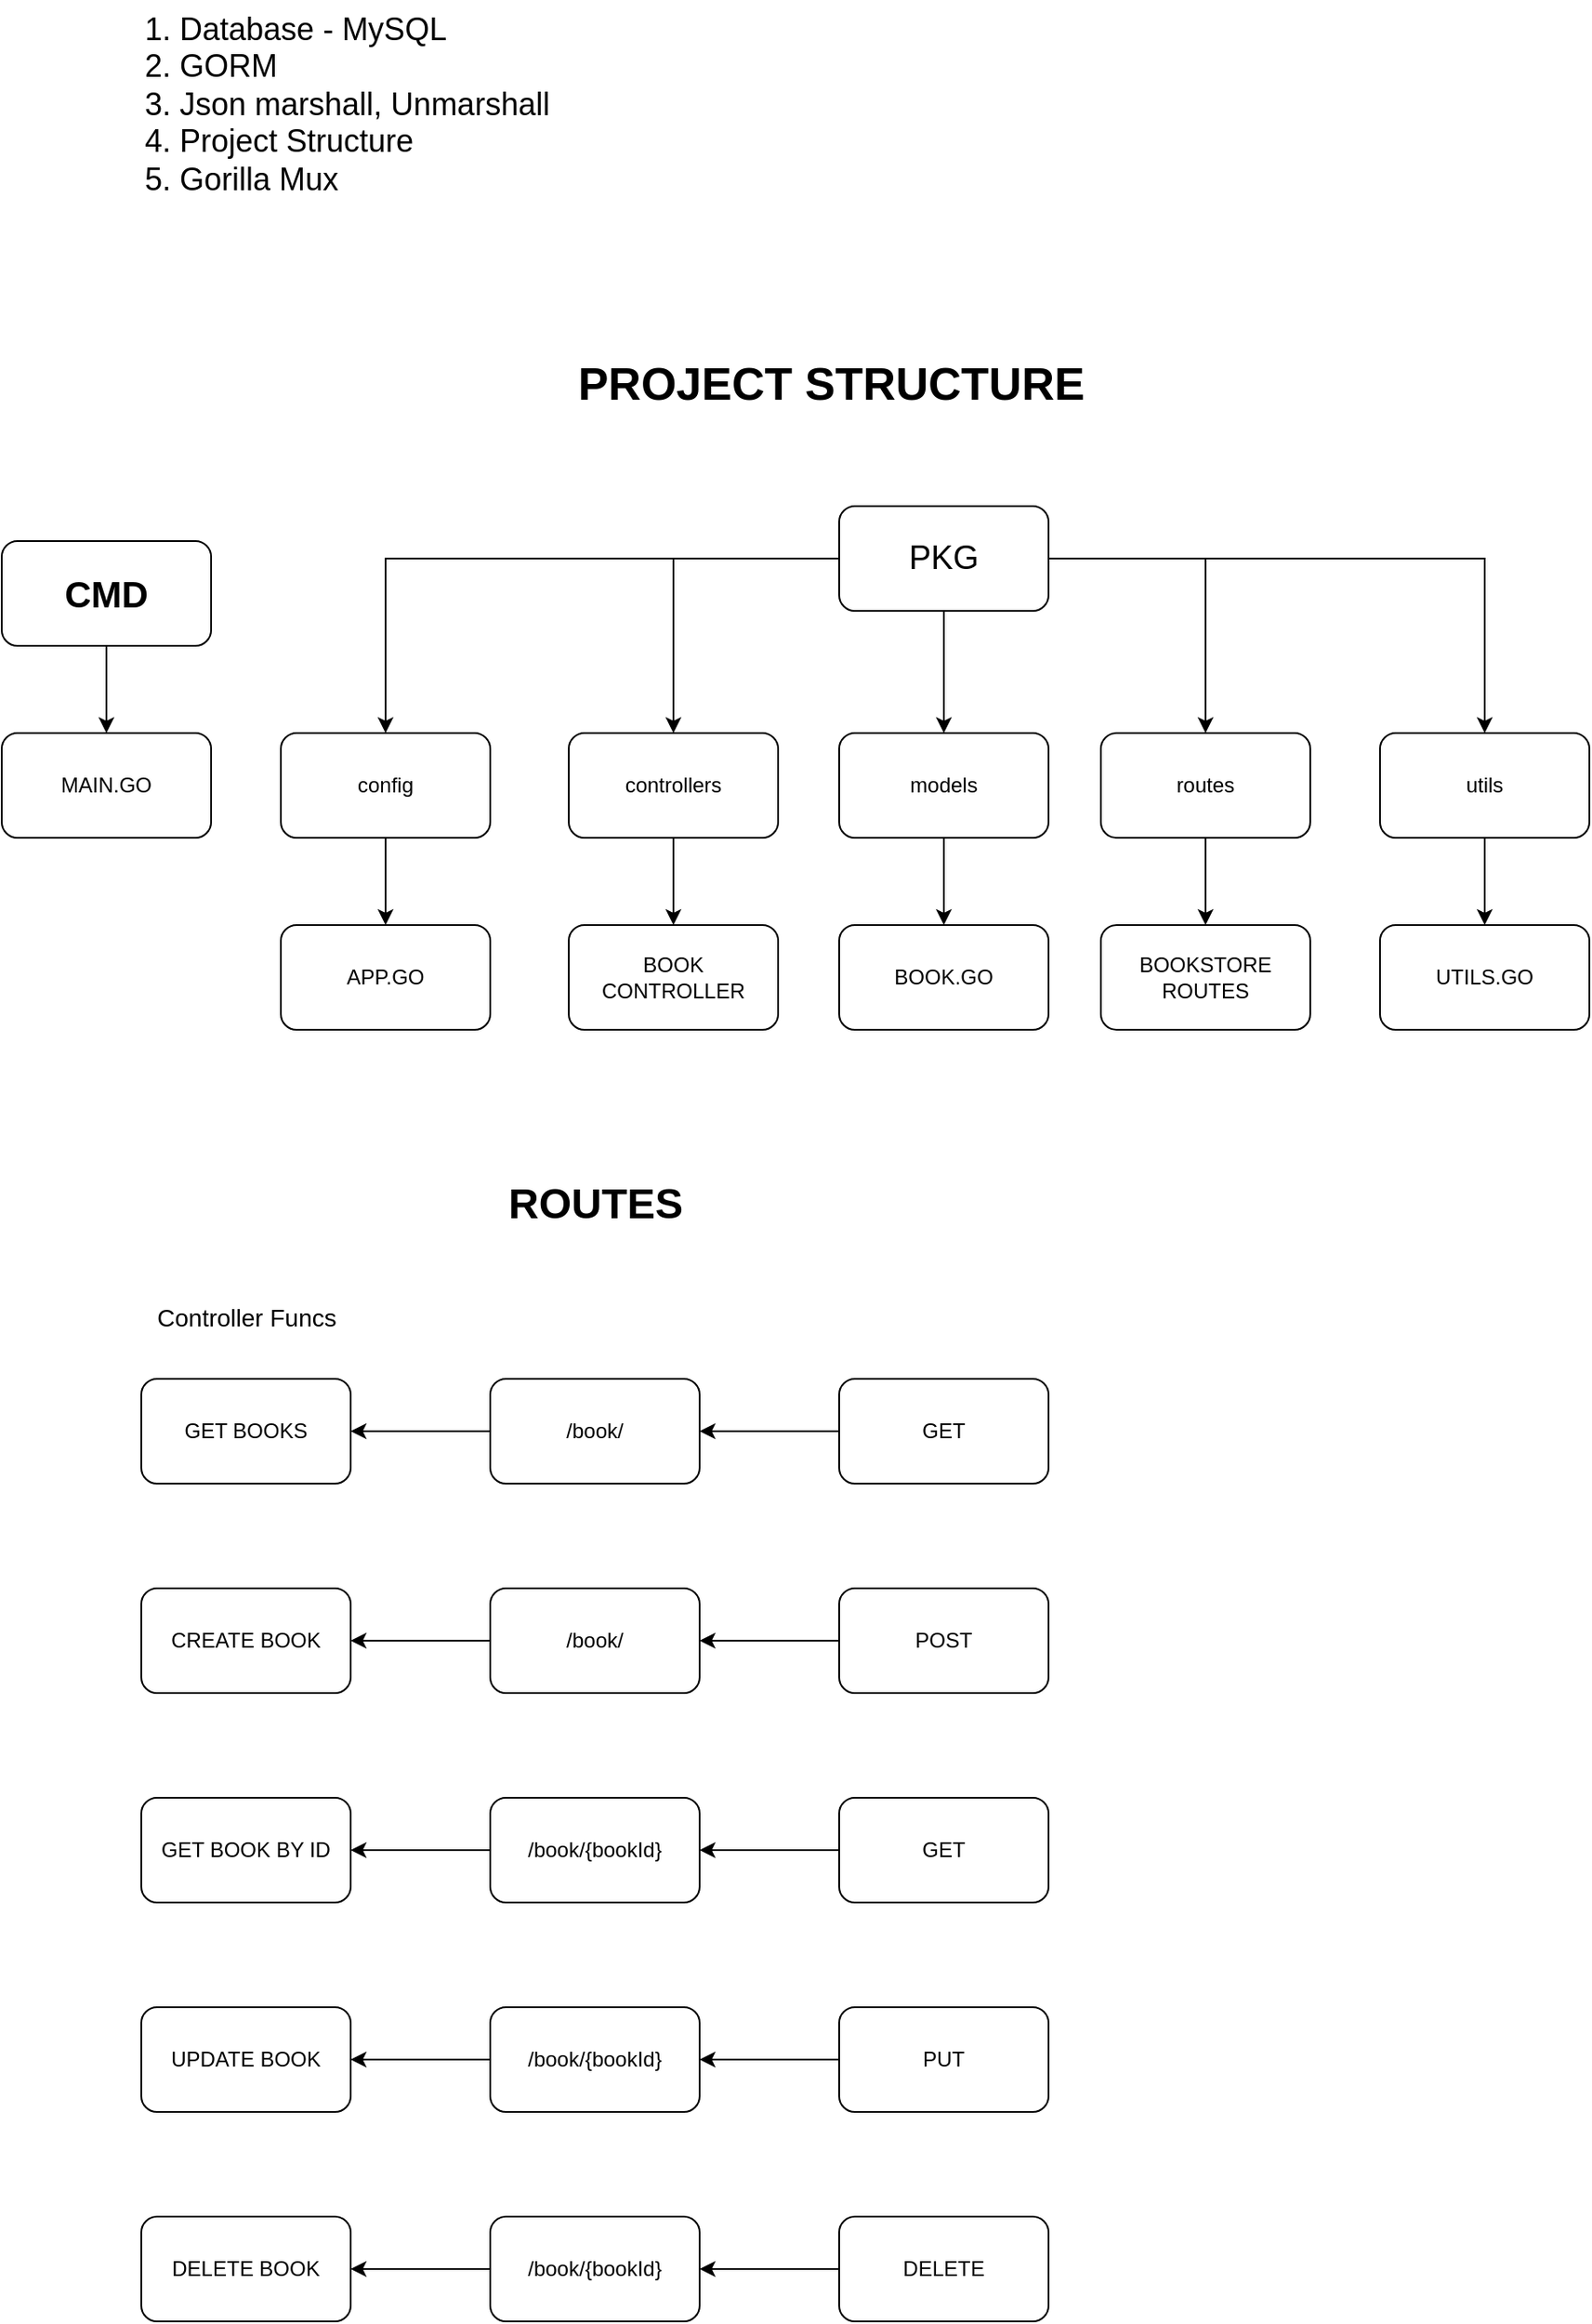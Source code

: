 <mxfile version="24.8.3">
  <diagram name="Page-1" id="RfP6oPCVPbsQ4ybdp7_7">
    <mxGraphModel grid="1" page="1" gridSize="10" guides="1" tooltips="1" connect="1" arrows="1" fold="1" pageScale="1" pageWidth="850" pageHeight="1100" math="0" shadow="0">
      <root>
        <mxCell id="0" />
        <mxCell id="1" parent="0" />
        <mxCell id="zuF65hy2WG7ICfTjtAZ3-1" value="DELETE BOOK" style="rounded=1;whiteSpace=wrap;html=1;" vertex="1" parent="1">
          <mxGeometry x="90" y="210" width="120" height="60" as="geometry" />
        </mxCell>
        <mxCell id="zuF65hy2WG7ICfTjtAZ3-2" value="UPDATE BOOK" style="rounded=1;whiteSpace=wrap;html=1;" vertex="1" parent="1">
          <mxGeometry x="90" y="90" width="120" height="60" as="geometry" />
        </mxCell>
        <mxCell id="zuF65hy2WG7ICfTjtAZ3-3" value="GET BOOK BY ID" style="rounded=1;whiteSpace=wrap;html=1;" vertex="1" parent="1">
          <mxGeometry x="90" y="-30" width="120" height="60" as="geometry" />
        </mxCell>
        <mxCell id="zuF65hy2WG7ICfTjtAZ3-4" value="CREATE BOOK" style="rounded=1;whiteSpace=wrap;html=1;" vertex="1" parent="1">
          <mxGeometry x="90" y="-150" width="120" height="60" as="geometry" />
        </mxCell>
        <mxCell id="zuF65hy2WG7ICfTjtAZ3-5" value="GET BOOKS" style="rounded=1;whiteSpace=wrap;html=1;" vertex="1" parent="1">
          <mxGeometry x="90" y="-270" width="120" height="60" as="geometry" />
        </mxCell>
        <mxCell id="zuF65hy2WG7ICfTjtAZ3-22" value="" style="edgeStyle=orthogonalEdgeStyle;rounded=0;orthogonalLoop=1;jettySize=auto;html=1;" edge="1" parent="1" source="zuF65hy2WG7ICfTjtAZ3-6" target="zuF65hy2WG7ICfTjtAZ3-1">
          <mxGeometry relative="1" as="geometry" />
        </mxCell>
        <mxCell id="zuF65hy2WG7ICfTjtAZ3-6" value="/book/{bookId}" style="rounded=1;whiteSpace=wrap;html=1;" vertex="1" parent="1">
          <mxGeometry x="290" y="210" width="120" height="60" as="geometry" />
        </mxCell>
        <mxCell id="zuF65hy2WG7ICfTjtAZ3-23" value="" style="edgeStyle=orthogonalEdgeStyle;rounded=0;orthogonalLoop=1;jettySize=auto;html=1;" edge="1" parent="1" source="zuF65hy2WG7ICfTjtAZ3-7" target="zuF65hy2WG7ICfTjtAZ3-2">
          <mxGeometry relative="1" as="geometry" />
        </mxCell>
        <mxCell id="zuF65hy2WG7ICfTjtAZ3-7" value="/book/{bookId}" style="rounded=1;whiteSpace=wrap;html=1;" vertex="1" parent="1">
          <mxGeometry x="290" y="90" width="120" height="60" as="geometry" />
        </mxCell>
        <mxCell id="zuF65hy2WG7ICfTjtAZ3-24" value="" style="edgeStyle=orthogonalEdgeStyle;rounded=0;orthogonalLoop=1;jettySize=auto;html=1;" edge="1" parent="1" source="zuF65hy2WG7ICfTjtAZ3-8" target="zuF65hy2WG7ICfTjtAZ3-3">
          <mxGeometry relative="1" as="geometry" />
        </mxCell>
        <mxCell id="zuF65hy2WG7ICfTjtAZ3-8" value="/book/{bookId}" style="rounded=1;whiteSpace=wrap;html=1;" vertex="1" parent="1">
          <mxGeometry x="290" y="-30" width="120" height="60" as="geometry" />
        </mxCell>
        <mxCell id="zuF65hy2WG7ICfTjtAZ3-25" value="" style="edgeStyle=orthogonalEdgeStyle;rounded=0;orthogonalLoop=1;jettySize=auto;html=1;" edge="1" parent="1" source="zuF65hy2WG7ICfTjtAZ3-9" target="zuF65hy2WG7ICfTjtAZ3-4">
          <mxGeometry relative="1" as="geometry" />
        </mxCell>
        <mxCell id="zuF65hy2WG7ICfTjtAZ3-9" value="/book/" style="rounded=1;whiteSpace=wrap;html=1;" vertex="1" parent="1">
          <mxGeometry x="290" y="-150" width="120" height="60" as="geometry" />
        </mxCell>
        <mxCell id="zuF65hy2WG7ICfTjtAZ3-26" value="" style="edgeStyle=orthogonalEdgeStyle;rounded=0;orthogonalLoop=1;jettySize=auto;html=1;" edge="1" parent="1" source="zuF65hy2WG7ICfTjtAZ3-10" target="zuF65hy2WG7ICfTjtAZ3-5">
          <mxGeometry relative="1" as="geometry" />
        </mxCell>
        <mxCell id="zuF65hy2WG7ICfTjtAZ3-10" value="/book/" style="rounded=1;whiteSpace=wrap;html=1;" vertex="1" parent="1">
          <mxGeometry x="290" y="-270" width="120" height="60" as="geometry" />
        </mxCell>
        <mxCell id="zuF65hy2WG7ICfTjtAZ3-21" value="" style="edgeStyle=orthogonalEdgeStyle;rounded=0;orthogonalLoop=1;jettySize=auto;html=1;" edge="1" parent="1" source="zuF65hy2WG7ICfTjtAZ3-11" target="zuF65hy2WG7ICfTjtAZ3-6">
          <mxGeometry relative="1" as="geometry" />
        </mxCell>
        <mxCell id="zuF65hy2WG7ICfTjtAZ3-11" value="DELETE" style="rounded=1;whiteSpace=wrap;html=1;" vertex="1" parent="1">
          <mxGeometry x="490" y="210" width="120" height="60" as="geometry" />
        </mxCell>
        <mxCell id="zuF65hy2WG7ICfTjtAZ3-20" value="" style="edgeStyle=orthogonalEdgeStyle;rounded=0;orthogonalLoop=1;jettySize=auto;html=1;" edge="1" parent="1" source="zuF65hy2WG7ICfTjtAZ3-12" target="zuF65hy2WG7ICfTjtAZ3-7">
          <mxGeometry relative="1" as="geometry" />
        </mxCell>
        <mxCell id="zuF65hy2WG7ICfTjtAZ3-12" value="PUT" style="rounded=1;whiteSpace=wrap;html=1;" vertex="1" parent="1">
          <mxGeometry x="490" y="90" width="120" height="60" as="geometry" />
        </mxCell>
        <mxCell id="zuF65hy2WG7ICfTjtAZ3-19" value="" style="edgeStyle=orthogonalEdgeStyle;rounded=0;orthogonalLoop=1;jettySize=auto;html=1;" edge="1" parent="1" source="zuF65hy2WG7ICfTjtAZ3-13" target="zuF65hy2WG7ICfTjtAZ3-8">
          <mxGeometry relative="1" as="geometry" />
        </mxCell>
        <mxCell id="zuF65hy2WG7ICfTjtAZ3-13" value="GET" style="rounded=1;whiteSpace=wrap;html=1;" vertex="1" parent="1">
          <mxGeometry x="490" y="-30" width="120" height="60" as="geometry" />
        </mxCell>
        <mxCell id="zuF65hy2WG7ICfTjtAZ3-18" value="" style="edgeStyle=orthogonalEdgeStyle;rounded=0;orthogonalLoop=1;jettySize=auto;html=1;" edge="1" parent="1" source="zuF65hy2WG7ICfTjtAZ3-14" target="zuF65hy2WG7ICfTjtAZ3-9">
          <mxGeometry relative="1" as="geometry" />
        </mxCell>
        <mxCell id="zuF65hy2WG7ICfTjtAZ3-14" value="POST" style="rounded=1;whiteSpace=wrap;html=1;" vertex="1" parent="1">
          <mxGeometry x="490" y="-150" width="120" height="60" as="geometry" />
        </mxCell>
        <mxCell id="zuF65hy2WG7ICfTjtAZ3-17" value="" style="edgeStyle=orthogonalEdgeStyle;rounded=0;orthogonalLoop=1;jettySize=auto;html=1;" edge="1" parent="1" source="zuF65hy2WG7ICfTjtAZ3-15" target="zuF65hy2WG7ICfTjtAZ3-10">
          <mxGeometry relative="1" as="geometry" />
        </mxCell>
        <mxCell id="zuF65hy2WG7ICfTjtAZ3-15" value="GET" style="rounded=1;whiteSpace=wrap;html=1;" vertex="1" parent="1">
          <mxGeometry x="490" y="-270" width="120" height="60" as="geometry" />
        </mxCell>
        <mxCell id="zuF65hy2WG7ICfTjtAZ3-16" value="Controller Funcs" style="text;html=1;align=center;verticalAlign=middle;resizable=0;points=[];autosize=1;strokeColor=none;fillColor=none;fontSize=14;" vertex="1" parent="1">
          <mxGeometry x="85" y="-320" width="130" height="30" as="geometry" />
        </mxCell>
        <mxCell id="zuF65hy2WG7ICfTjtAZ3-27" value="&lt;b&gt;&lt;font style=&quot;font-size: 24px;&quot;&gt;ROUTES&lt;/font&gt;&lt;/b&gt;" style="text;html=1;align=center;verticalAlign=middle;resizable=0;points=[];autosize=1;strokeColor=none;fillColor=none;" vertex="1" parent="1">
          <mxGeometry x="290" y="-390" width="120" height="40" as="geometry" />
        </mxCell>
        <mxCell id="zuF65hy2WG7ICfTjtAZ3-28" value="&lt;font style=&quot;font-size: 18px;&quot;&gt;1. Database - MySQL&lt;/font&gt;&lt;div style=&quot;font-size: 18px;&quot;&gt;&lt;font style=&quot;font-size: 18px;&quot;&gt;2. GORM&lt;/font&gt;&lt;/div&gt;&lt;div style=&quot;font-size: 18px;&quot;&gt;&lt;font style=&quot;font-size: 18px;&quot;&gt;3. Json marshall, Unmarshall&lt;/font&gt;&lt;/div&gt;&lt;div style=&quot;font-size: 18px;&quot;&gt;&lt;font style=&quot;font-size: 18px;&quot;&gt;4. Project Structure&lt;/font&gt;&lt;/div&gt;&lt;div style=&quot;font-size: 18px;&quot;&gt;&lt;font style=&quot;font-size: 18px;&quot;&gt;5. Gorilla Mux&lt;/font&gt;&lt;/div&gt;" style="text;html=1;align=left;verticalAlign=middle;resizable=0;points=[];autosize=1;strokeColor=none;fillColor=none;" vertex="1" parent="1">
          <mxGeometry x="90" y="-1060" width="260" height="120" as="geometry" />
        </mxCell>
        <mxCell id="zuF65hy2WG7ICfTjtAZ3-29" value="MAIN.GO" style="rounded=1;whiteSpace=wrap;html=1;" vertex="1" parent="1">
          <mxGeometry x="10" y="-640" width="120" height="60" as="geometry" />
        </mxCell>
        <mxCell id="zuF65hy2WG7ICfTjtAZ3-31" value="" style="edgeStyle=orthogonalEdgeStyle;rounded=0;orthogonalLoop=1;jettySize=auto;html=1;" edge="1" parent="1">
          <mxGeometry relative="1" as="geometry">
            <mxPoint x="70" y="-690" as="sourcePoint" />
            <mxPoint x="70" y="-640" as="targetPoint" />
          </mxGeometry>
        </mxCell>
        <mxCell id="zuF65hy2WG7ICfTjtAZ3-30" value="&lt;b&gt;&lt;font style=&quot;font-size: 21px;&quot;&gt;CMD&lt;/font&gt;&lt;/b&gt;" style="rounded=1;whiteSpace=wrap;html=1;" vertex="1" parent="1">
          <mxGeometry x="10" y="-750" width="120" height="60" as="geometry" />
        </mxCell>
        <mxCell id="zuF65hy2WG7ICfTjtAZ3-32" value="APP.GO" style="rounded=1;whiteSpace=wrap;html=1;" vertex="1" parent="1">
          <mxGeometry x="170" y="-530" width="120" height="60" as="geometry" />
        </mxCell>
        <mxCell id="zuF65hy2WG7ICfTjtAZ3-33" value="" style="edgeStyle=orthogonalEdgeStyle;rounded=0;orthogonalLoop=1;jettySize=auto;html=1;" edge="1" parent="1" source="zuF65hy2WG7ICfTjtAZ3-34" target="zuF65hy2WG7ICfTjtAZ3-32">
          <mxGeometry relative="1" as="geometry" />
        </mxCell>
        <mxCell id="zuF65hy2WG7ICfTjtAZ3-34" value="config" style="rounded=1;whiteSpace=wrap;html=1;" vertex="1" parent="1">
          <mxGeometry x="170" y="-640" width="120" height="60" as="geometry" />
        </mxCell>
        <mxCell id="zuF65hy2WG7ICfTjtAZ3-35" value="BOOK CONTROLLER" style="rounded=1;whiteSpace=wrap;html=1;" vertex="1" parent="1">
          <mxGeometry x="335" y="-530" width="120" height="60" as="geometry" />
        </mxCell>
        <mxCell id="zuF65hy2WG7ICfTjtAZ3-36" value="" style="edgeStyle=orthogonalEdgeStyle;rounded=0;orthogonalLoop=1;jettySize=auto;html=1;" edge="1" parent="1" source="zuF65hy2WG7ICfTjtAZ3-37" target="zuF65hy2WG7ICfTjtAZ3-35">
          <mxGeometry relative="1" as="geometry" />
        </mxCell>
        <mxCell id="zuF65hy2WG7ICfTjtAZ3-37" value="controllers" style="rounded=1;whiteSpace=wrap;html=1;" vertex="1" parent="1">
          <mxGeometry x="335" y="-640" width="120" height="60" as="geometry" />
        </mxCell>
        <mxCell id="zuF65hy2WG7ICfTjtAZ3-38" value="BOOK.GO" style="rounded=1;whiteSpace=wrap;html=1;" vertex="1" parent="1">
          <mxGeometry x="490" y="-530" width="120" height="60" as="geometry" />
        </mxCell>
        <mxCell id="zuF65hy2WG7ICfTjtAZ3-39" value="" style="edgeStyle=orthogonalEdgeStyle;rounded=0;orthogonalLoop=1;jettySize=auto;html=1;" edge="1" parent="1" source="zuF65hy2WG7ICfTjtAZ3-40" target="zuF65hy2WG7ICfTjtAZ3-38">
          <mxGeometry relative="1" as="geometry" />
        </mxCell>
        <mxCell id="zuF65hy2WG7ICfTjtAZ3-40" value="models" style="rounded=1;whiteSpace=wrap;html=1;" vertex="1" parent="1">
          <mxGeometry x="490" y="-640" width="120" height="60" as="geometry" />
        </mxCell>
        <mxCell id="zuF65hy2WG7ICfTjtAZ3-41" value="BOOKSTORE ROUTES" style="rounded=1;whiteSpace=wrap;html=1;" vertex="1" parent="1">
          <mxGeometry x="640" y="-530" width="120" height="60" as="geometry" />
        </mxCell>
        <mxCell id="zuF65hy2WG7ICfTjtAZ3-42" value="" style="edgeStyle=orthogonalEdgeStyle;rounded=0;orthogonalLoop=1;jettySize=auto;html=1;" edge="1" parent="1" source="zuF65hy2WG7ICfTjtAZ3-43" target="zuF65hy2WG7ICfTjtAZ3-41">
          <mxGeometry relative="1" as="geometry" />
        </mxCell>
        <mxCell id="zuF65hy2WG7ICfTjtAZ3-43" value="routes" style="rounded=1;whiteSpace=wrap;html=1;" vertex="1" parent="1">
          <mxGeometry x="640" y="-640" width="120" height="60" as="geometry" />
        </mxCell>
        <mxCell id="zuF65hy2WG7ICfTjtAZ3-44" value="UTILS.GO" style="rounded=1;whiteSpace=wrap;html=1;" vertex="1" parent="1">
          <mxGeometry x="800" y="-530" width="120" height="60" as="geometry" />
        </mxCell>
        <mxCell id="zuF65hy2WG7ICfTjtAZ3-45" value="" style="edgeStyle=orthogonalEdgeStyle;rounded=0;orthogonalLoop=1;jettySize=auto;html=1;" edge="1" parent="1" source="zuF65hy2WG7ICfTjtAZ3-46" target="zuF65hy2WG7ICfTjtAZ3-44">
          <mxGeometry relative="1" as="geometry" />
        </mxCell>
        <mxCell id="zuF65hy2WG7ICfTjtAZ3-46" value="utils" style="rounded=1;whiteSpace=wrap;html=1;" vertex="1" parent="1">
          <mxGeometry x="800" y="-640" width="120" height="60" as="geometry" />
        </mxCell>
        <mxCell id="zuF65hy2WG7ICfTjtAZ3-49" style="edgeStyle=orthogonalEdgeStyle;rounded=0;orthogonalLoop=1;jettySize=auto;html=1;exitX=0;exitY=0.5;exitDx=0;exitDy=0;entryX=0.5;entryY=0;entryDx=0;entryDy=0;" edge="1" parent="1" source="zuF65hy2WG7ICfTjtAZ3-47" target="zuF65hy2WG7ICfTjtAZ3-34">
          <mxGeometry relative="1" as="geometry" />
        </mxCell>
        <mxCell id="zuF65hy2WG7ICfTjtAZ3-50" value="" style="edgeStyle=orthogonalEdgeStyle;rounded=0;orthogonalLoop=1;jettySize=auto;html=1;" edge="1" parent="1" source="zuF65hy2WG7ICfTjtAZ3-47" target="zuF65hy2WG7ICfTjtAZ3-40">
          <mxGeometry relative="1" as="geometry" />
        </mxCell>
        <mxCell id="zuF65hy2WG7ICfTjtAZ3-51" style="edgeStyle=orthogonalEdgeStyle;rounded=0;orthogonalLoop=1;jettySize=auto;html=1;entryX=0.5;entryY=0;entryDx=0;entryDy=0;" edge="1" parent="1" source="zuF65hy2WG7ICfTjtAZ3-47" target="zuF65hy2WG7ICfTjtAZ3-46">
          <mxGeometry relative="1" as="geometry" />
        </mxCell>
        <mxCell id="zuF65hy2WG7ICfTjtAZ3-52" style="edgeStyle=orthogonalEdgeStyle;rounded=0;orthogonalLoop=1;jettySize=auto;html=1;entryX=0.5;entryY=0;entryDx=0;entryDy=0;" edge="1" parent="1" source="zuF65hy2WG7ICfTjtAZ3-47" target="zuF65hy2WG7ICfTjtAZ3-43">
          <mxGeometry relative="1" as="geometry" />
        </mxCell>
        <mxCell id="zuF65hy2WG7ICfTjtAZ3-53" style="edgeStyle=orthogonalEdgeStyle;rounded=0;orthogonalLoop=1;jettySize=auto;html=1;entryX=0.5;entryY=0;entryDx=0;entryDy=0;" edge="1" parent="1" source="zuF65hy2WG7ICfTjtAZ3-47" target="zuF65hy2WG7ICfTjtAZ3-37">
          <mxGeometry relative="1" as="geometry" />
        </mxCell>
        <mxCell id="zuF65hy2WG7ICfTjtAZ3-47" value="&lt;font size=&quot;1&quot; style=&quot;&quot;&gt;&lt;span style=&quot;font-size: 19px;&quot;&gt;PKG&lt;/span&gt;&lt;/font&gt;" style="rounded=1;whiteSpace=wrap;html=1;" vertex="1" parent="1">
          <mxGeometry x="490" y="-770" width="120" height="60" as="geometry" />
        </mxCell>
        <mxCell id="zuF65hy2WG7ICfTjtAZ3-48" value="&lt;b&gt;&lt;font style=&quot;font-size: 26px;&quot;&gt;PROJECT STRUCTURE&lt;/font&gt;&lt;/b&gt;" style="text;html=1;align=center;verticalAlign=middle;resizable=0;points=[];autosize=1;strokeColor=none;fillColor=none;" vertex="1" parent="1">
          <mxGeometry x="330" y="-860" width="310" height="40" as="geometry" />
        </mxCell>
      </root>
    </mxGraphModel>
  </diagram>
</mxfile>
